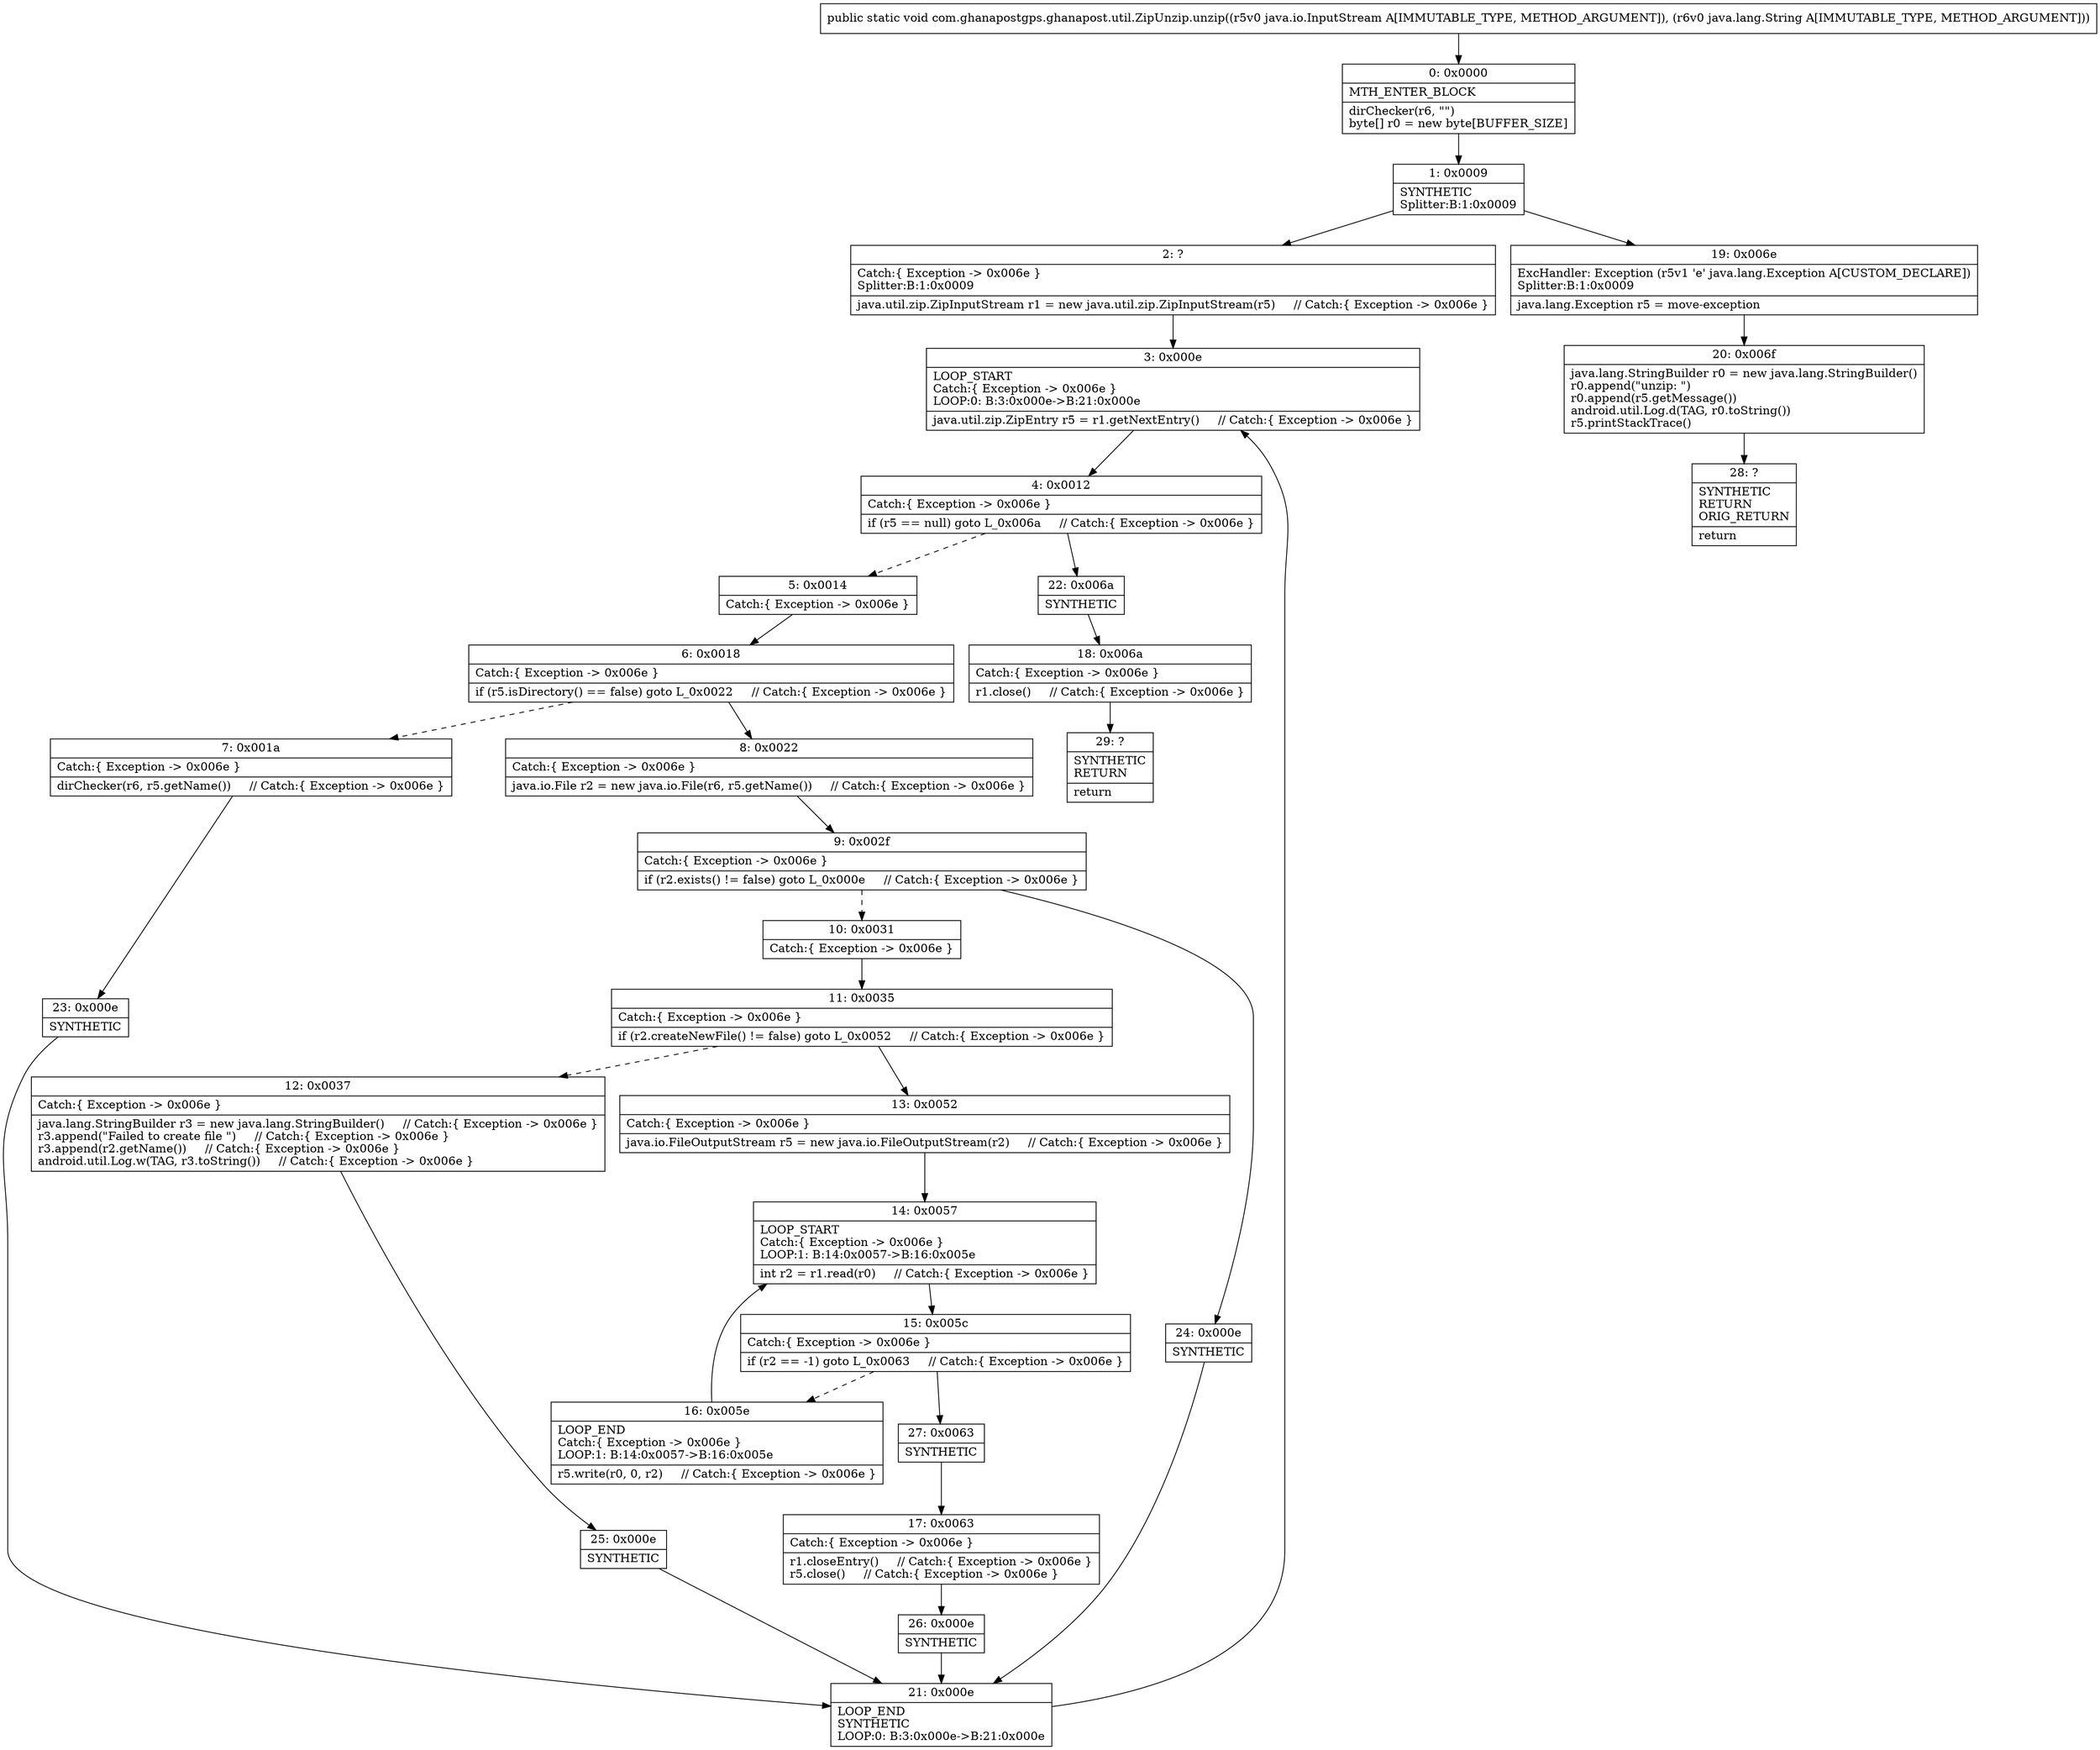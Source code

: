 digraph "CFG forcom.ghanapostgps.ghanapost.util.ZipUnzip.unzip(Ljava\/io\/InputStream;Ljava\/lang\/String;)V" {
Node_0 [shape=record,label="{0\:\ 0x0000|MTH_ENTER_BLOCK\l|dirChecker(r6, \"\")\lbyte[] r0 = new byte[BUFFER_SIZE]\l}"];
Node_1 [shape=record,label="{1\:\ 0x0009|SYNTHETIC\lSplitter:B:1:0x0009\l}"];
Node_2 [shape=record,label="{2\:\ ?|Catch:\{ Exception \-\> 0x006e \}\lSplitter:B:1:0x0009\l|java.util.zip.ZipInputStream r1 = new java.util.zip.ZipInputStream(r5)     \/\/ Catch:\{ Exception \-\> 0x006e \}\l}"];
Node_3 [shape=record,label="{3\:\ 0x000e|LOOP_START\lCatch:\{ Exception \-\> 0x006e \}\lLOOP:0: B:3:0x000e\-\>B:21:0x000e\l|java.util.zip.ZipEntry r5 = r1.getNextEntry()     \/\/ Catch:\{ Exception \-\> 0x006e \}\l}"];
Node_4 [shape=record,label="{4\:\ 0x0012|Catch:\{ Exception \-\> 0x006e \}\l|if (r5 == null) goto L_0x006a     \/\/ Catch:\{ Exception \-\> 0x006e \}\l}"];
Node_5 [shape=record,label="{5\:\ 0x0014|Catch:\{ Exception \-\> 0x006e \}\l}"];
Node_6 [shape=record,label="{6\:\ 0x0018|Catch:\{ Exception \-\> 0x006e \}\l|if (r5.isDirectory() == false) goto L_0x0022     \/\/ Catch:\{ Exception \-\> 0x006e \}\l}"];
Node_7 [shape=record,label="{7\:\ 0x001a|Catch:\{ Exception \-\> 0x006e \}\l|dirChecker(r6, r5.getName())     \/\/ Catch:\{ Exception \-\> 0x006e \}\l}"];
Node_8 [shape=record,label="{8\:\ 0x0022|Catch:\{ Exception \-\> 0x006e \}\l|java.io.File r2 = new java.io.File(r6, r5.getName())     \/\/ Catch:\{ Exception \-\> 0x006e \}\l}"];
Node_9 [shape=record,label="{9\:\ 0x002f|Catch:\{ Exception \-\> 0x006e \}\l|if (r2.exists() != false) goto L_0x000e     \/\/ Catch:\{ Exception \-\> 0x006e \}\l}"];
Node_10 [shape=record,label="{10\:\ 0x0031|Catch:\{ Exception \-\> 0x006e \}\l}"];
Node_11 [shape=record,label="{11\:\ 0x0035|Catch:\{ Exception \-\> 0x006e \}\l|if (r2.createNewFile() != false) goto L_0x0052     \/\/ Catch:\{ Exception \-\> 0x006e \}\l}"];
Node_12 [shape=record,label="{12\:\ 0x0037|Catch:\{ Exception \-\> 0x006e \}\l|java.lang.StringBuilder r3 = new java.lang.StringBuilder()     \/\/ Catch:\{ Exception \-\> 0x006e \}\lr3.append(\"Failed to create file \")     \/\/ Catch:\{ Exception \-\> 0x006e \}\lr3.append(r2.getName())     \/\/ Catch:\{ Exception \-\> 0x006e \}\landroid.util.Log.w(TAG, r3.toString())     \/\/ Catch:\{ Exception \-\> 0x006e \}\l}"];
Node_13 [shape=record,label="{13\:\ 0x0052|Catch:\{ Exception \-\> 0x006e \}\l|java.io.FileOutputStream r5 = new java.io.FileOutputStream(r2)     \/\/ Catch:\{ Exception \-\> 0x006e \}\l}"];
Node_14 [shape=record,label="{14\:\ 0x0057|LOOP_START\lCatch:\{ Exception \-\> 0x006e \}\lLOOP:1: B:14:0x0057\-\>B:16:0x005e\l|int r2 = r1.read(r0)     \/\/ Catch:\{ Exception \-\> 0x006e \}\l}"];
Node_15 [shape=record,label="{15\:\ 0x005c|Catch:\{ Exception \-\> 0x006e \}\l|if (r2 == \-1) goto L_0x0063     \/\/ Catch:\{ Exception \-\> 0x006e \}\l}"];
Node_16 [shape=record,label="{16\:\ 0x005e|LOOP_END\lCatch:\{ Exception \-\> 0x006e \}\lLOOP:1: B:14:0x0057\-\>B:16:0x005e\l|r5.write(r0, 0, r2)     \/\/ Catch:\{ Exception \-\> 0x006e \}\l}"];
Node_17 [shape=record,label="{17\:\ 0x0063|Catch:\{ Exception \-\> 0x006e \}\l|r1.closeEntry()     \/\/ Catch:\{ Exception \-\> 0x006e \}\lr5.close()     \/\/ Catch:\{ Exception \-\> 0x006e \}\l}"];
Node_18 [shape=record,label="{18\:\ 0x006a|Catch:\{ Exception \-\> 0x006e \}\l|r1.close()     \/\/ Catch:\{ Exception \-\> 0x006e \}\l}"];
Node_19 [shape=record,label="{19\:\ 0x006e|ExcHandler: Exception (r5v1 'e' java.lang.Exception A[CUSTOM_DECLARE])\lSplitter:B:1:0x0009\l|java.lang.Exception r5 = move\-exception\l}"];
Node_20 [shape=record,label="{20\:\ 0x006f|java.lang.StringBuilder r0 = new java.lang.StringBuilder()\lr0.append(\"unzip: \")\lr0.append(r5.getMessage())\landroid.util.Log.d(TAG, r0.toString())\lr5.printStackTrace()\l}"];
Node_21 [shape=record,label="{21\:\ 0x000e|LOOP_END\lSYNTHETIC\lLOOP:0: B:3:0x000e\-\>B:21:0x000e\l}"];
Node_22 [shape=record,label="{22\:\ 0x006a|SYNTHETIC\l}"];
Node_23 [shape=record,label="{23\:\ 0x000e|SYNTHETIC\l}"];
Node_24 [shape=record,label="{24\:\ 0x000e|SYNTHETIC\l}"];
Node_25 [shape=record,label="{25\:\ 0x000e|SYNTHETIC\l}"];
Node_26 [shape=record,label="{26\:\ 0x000e|SYNTHETIC\l}"];
Node_27 [shape=record,label="{27\:\ 0x0063|SYNTHETIC\l}"];
Node_28 [shape=record,label="{28\:\ ?|SYNTHETIC\lRETURN\lORIG_RETURN\l|return\l}"];
Node_29 [shape=record,label="{29\:\ ?|SYNTHETIC\lRETURN\l|return\l}"];
MethodNode[shape=record,label="{public static void com.ghanapostgps.ghanapost.util.ZipUnzip.unzip((r5v0 java.io.InputStream A[IMMUTABLE_TYPE, METHOD_ARGUMENT]), (r6v0 java.lang.String A[IMMUTABLE_TYPE, METHOD_ARGUMENT])) }"];
MethodNode -> Node_0;
Node_0 -> Node_1;
Node_1 -> Node_2;
Node_1 -> Node_19;
Node_2 -> Node_3;
Node_3 -> Node_4;
Node_4 -> Node_5[style=dashed];
Node_4 -> Node_22;
Node_5 -> Node_6;
Node_6 -> Node_7[style=dashed];
Node_6 -> Node_8;
Node_7 -> Node_23;
Node_8 -> Node_9;
Node_9 -> Node_10[style=dashed];
Node_9 -> Node_24;
Node_10 -> Node_11;
Node_11 -> Node_12[style=dashed];
Node_11 -> Node_13;
Node_12 -> Node_25;
Node_13 -> Node_14;
Node_14 -> Node_15;
Node_15 -> Node_16[style=dashed];
Node_15 -> Node_27;
Node_16 -> Node_14;
Node_17 -> Node_26;
Node_18 -> Node_29;
Node_19 -> Node_20;
Node_20 -> Node_28;
Node_21 -> Node_3;
Node_22 -> Node_18;
Node_23 -> Node_21;
Node_24 -> Node_21;
Node_25 -> Node_21;
Node_26 -> Node_21;
Node_27 -> Node_17;
}

